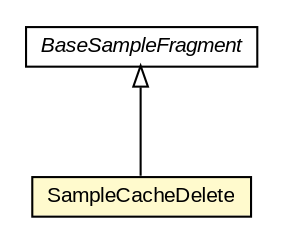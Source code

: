 #!/usr/local/bin/dot
#
# Class diagram 
# Generated by UMLGraph version R5_6-24-gf6e263 (http://www.umlgraph.org/)
#

digraph G {
	edge [fontname="arial",fontsize=10,labelfontname="arial",labelfontsize=10];
	node [fontname="arial",fontsize=10,shape=plaintext];
	nodesep=0.25;
	ranksep=0.5;
	// org.osmdroid.samplefragments.BaseSampleFragment
	c216376 [label=<<table title="org.osmdroid.samplefragments.BaseSampleFragment" border="0" cellborder="1" cellspacing="0" cellpadding="2" port="p" href="../BaseSampleFragment.html">
		<tr><td><table border="0" cellspacing="0" cellpadding="1">
<tr><td align="center" balign="center"><font face="arial italic"> BaseSampleFragment </font></td></tr>
		</table></td></tr>
		</table>>, URL="../BaseSampleFragment.html", fontname="arial", fontcolor="black", fontsize=10.0];
	// org.osmdroid.samplefragments.cache.SampleCacheDelete
	c216382 [label=<<table title="org.osmdroid.samplefragments.cache.SampleCacheDelete" border="0" cellborder="1" cellspacing="0" cellpadding="2" port="p" bgcolor="lemonChiffon" href="./SampleCacheDelete.html">
		<tr><td><table border="0" cellspacing="0" cellpadding="1">
<tr><td align="center" balign="center"> SampleCacheDelete </td></tr>
		</table></td></tr>
		</table>>, URL="./SampleCacheDelete.html", fontname="arial", fontcolor="black", fontsize=10.0];
	//org.osmdroid.samplefragments.cache.SampleCacheDelete extends org.osmdroid.samplefragments.BaseSampleFragment
	c216376:p -> c216382:p [dir=back,arrowtail=empty];
}

